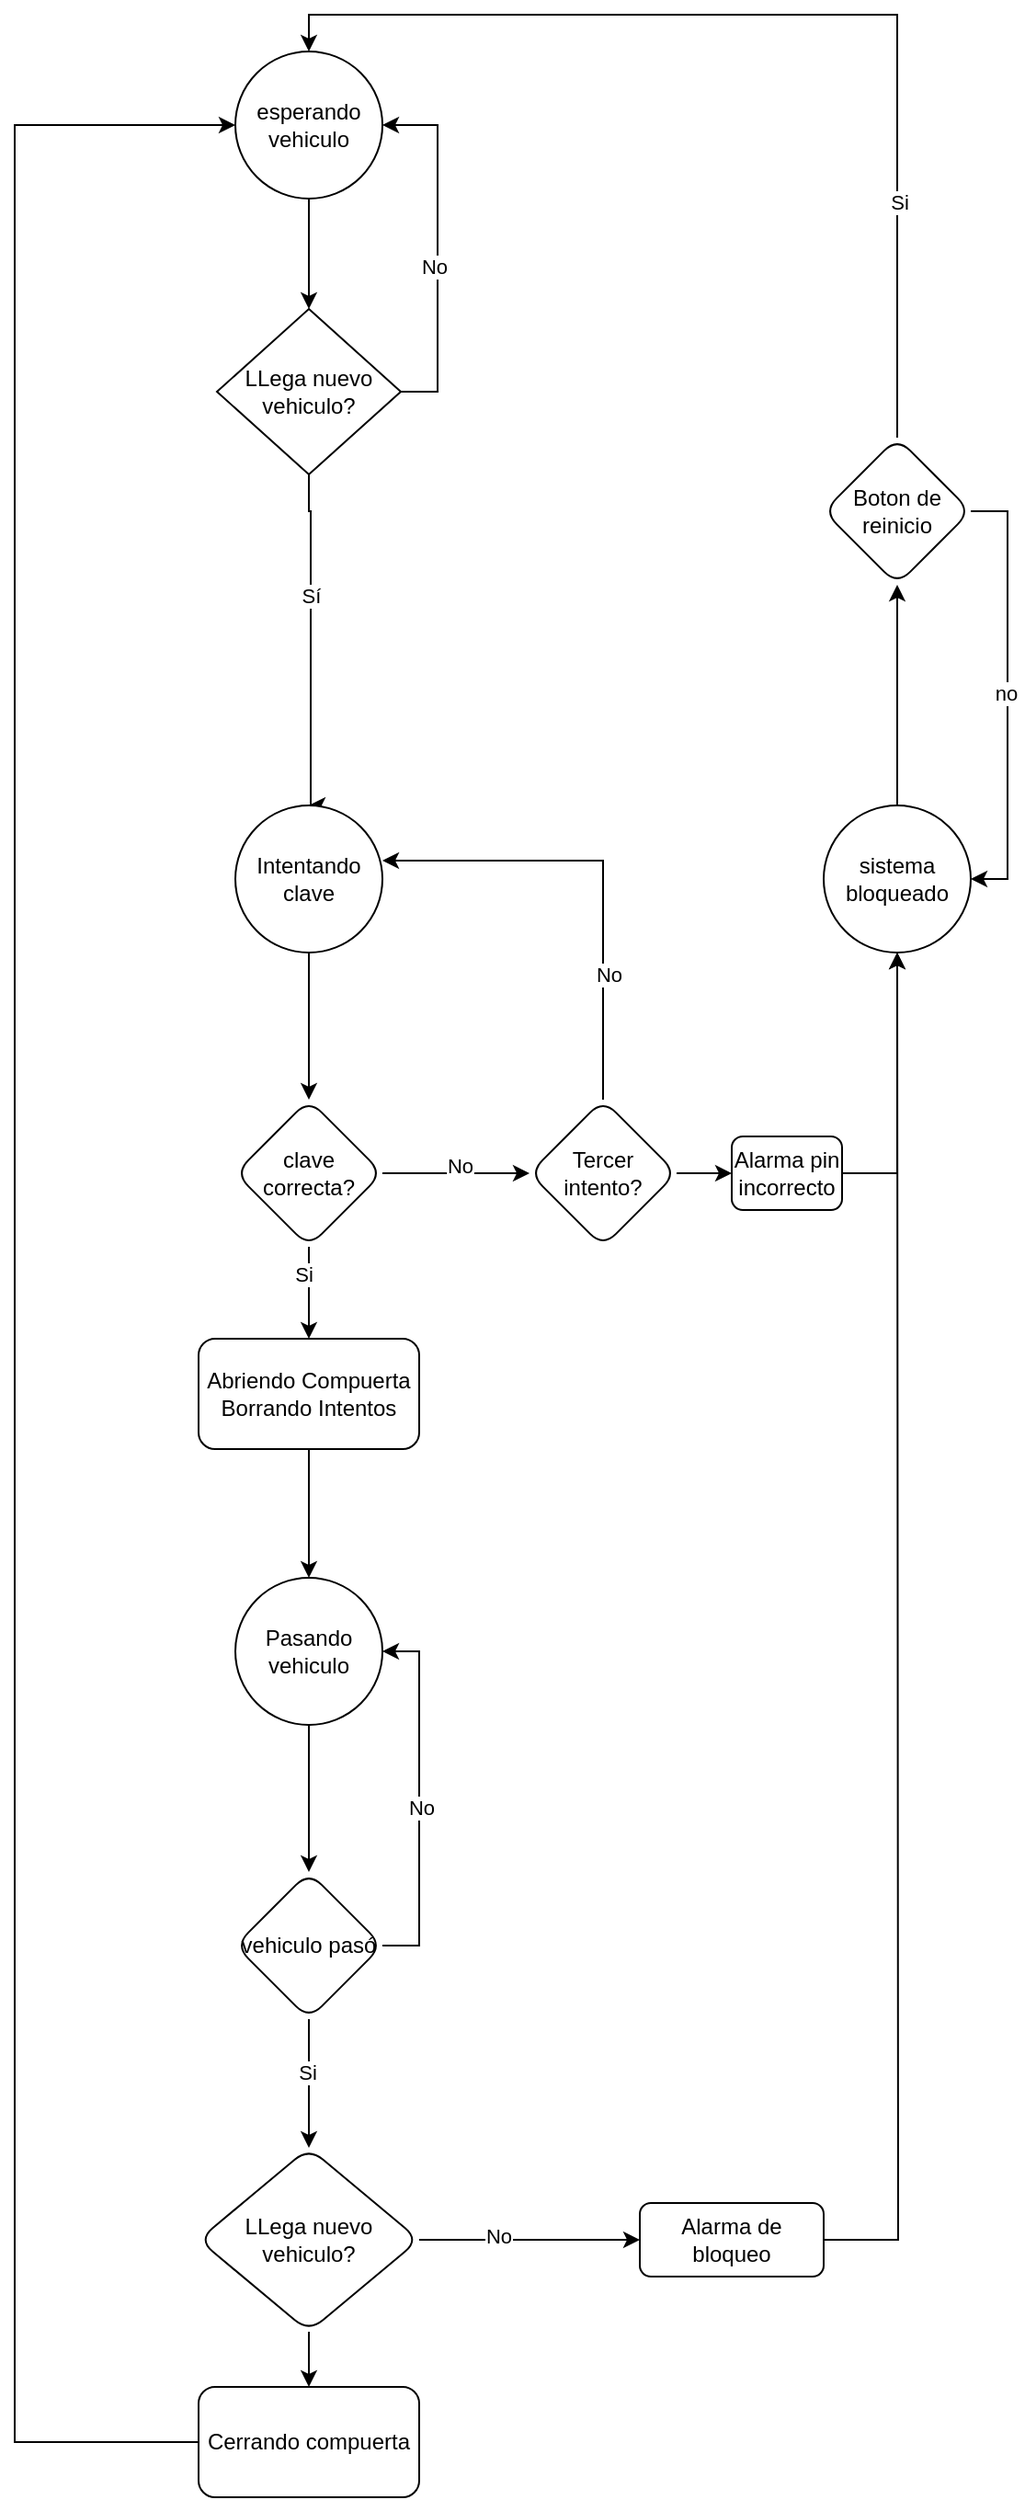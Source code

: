 <mxfile version="24.7.5">
  <diagram id="C5RBs43oDa-KdzZeNtuy" name="Page-1">
    <mxGraphModel dx="1120" dy="524" grid="1" gridSize="10" guides="1" tooltips="1" connect="1" arrows="1" fold="1" page="1" pageScale="1" pageWidth="827" pageHeight="1169" math="0" shadow="0">
      <root>
        <mxCell id="WIyWlLk6GJQsqaUBKTNV-0" />
        <mxCell id="WIyWlLk6GJQsqaUBKTNV-1" parent="WIyWlLk6GJQsqaUBKTNV-0" />
        <mxCell id="1l4I4IMkHOPnpapJfLrr-16" style="edgeStyle=orthogonalEdgeStyle;rounded=0;orthogonalLoop=1;jettySize=auto;html=1;exitX=0.5;exitY=1;exitDx=0;exitDy=0;entryX=0.5;entryY=0;entryDx=0;entryDy=0;" parent="WIyWlLk6GJQsqaUBKTNV-1" source="1l4I4IMkHOPnpapJfLrr-0" target="1l4I4IMkHOPnpapJfLrr-2" edge="1">
          <mxGeometry relative="1" as="geometry" />
        </mxCell>
        <mxCell id="1l4I4IMkHOPnpapJfLrr-0" value="esperando vehiculo" style="ellipse;whiteSpace=wrap;html=1;aspect=fixed;" parent="WIyWlLk6GJQsqaUBKTNV-1" vertex="1">
          <mxGeometry x="350" y="60" width="80" height="80" as="geometry" />
        </mxCell>
        <mxCell id="1l4I4IMkHOPnpapJfLrr-9" style="edgeStyle=orthogonalEdgeStyle;rounded=0;orthogonalLoop=1;jettySize=auto;html=1;exitX=0.5;exitY=1;exitDx=0;exitDy=0;entryX=0.5;entryY=0;entryDx=0;entryDy=0;" parent="WIyWlLk6GJQsqaUBKTNV-1" source="1l4I4IMkHOPnpapJfLrr-2" target="1l4I4IMkHOPnpapJfLrr-19" edge="1">
          <mxGeometry relative="1" as="geometry">
            <mxPoint x="390" y="340" as="targetPoint" />
            <Array as="points">
              <mxPoint x="390" y="310" />
              <mxPoint x="391" y="310" />
            </Array>
          </mxGeometry>
        </mxCell>
        <mxCell id="1l4I4IMkHOPnpapJfLrr-21" value="Sí" style="edgeLabel;html=1;align=center;verticalAlign=middle;resizable=0;points=[];" parent="1l4I4IMkHOPnpapJfLrr-9" vertex="1" connectable="0">
          <mxGeometry x="-0.267" relative="1" as="geometry">
            <mxPoint as="offset" />
          </mxGeometry>
        </mxCell>
        <mxCell id="1l4I4IMkHOPnpapJfLrr-13" style="edgeStyle=orthogonalEdgeStyle;rounded=0;orthogonalLoop=1;jettySize=auto;html=1;exitX=1;exitY=0.5;exitDx=0;exitDy=0;entryX=1;entryY=0.5;entryDx=0;entryDy=0;" parent="WIyWlLk6GJQsqaUBKTNV-1" source="1l4I4IMkHOPnpapJfLrr-2" target="1l4I4IMkHOPnpapJfLrr-0" edge="1">
          <mxGeometry relative="1" as="geometry">
            <mxPoint x="580" y="110" as="targetPoint" />
          </mxGeometry>
        </mxCell>
        <mxCell id="1l4I4IMkHOPnpapJfLrr-15" value="No" style="edgeLabel;html=1;align=center;verticalAlign=middle;resizable=0;points=[];" parent="1l4I4IMkHOPnpapJfLrr-13" vertex="1" connectable="0">
          <mxGeometry x="-0.1" y="2" relative="1" as="geometry">
            <mxPoint as="offset" />
          </mxGeometry>
        </mxCell>
        <mxCell id="1l4I4IMkHOPnpapJfLrr-2" value="LLega nuevo vehiculo?" style="rhombus;whiteSpace=wrap;html=1;" parent="WIyWlLk6GJQsqaUBKTNV-1" vertex="1">
          <mxGeometry x="340" y="200" width="100" height="90" as="geometry" />
        </mxCell>
        <mxCell id="1l4I4IMkHOPnpapJfLrr-23" value="" style="edgeStyle=orthogonalEdgeStyle;rounded=0;orthogonalLoop=1;jettySize=auto;html=1;" parent="WIyWlLk6GJQsqaUBKTNV-1" source="1l4I4IMkHOPnpapJfLrr-19" target="1l4I4IMkHOPnpapJfLrr-22" edge="1">
          <mxGeometry relative="1" as="geometry" />
        </mxCell>
        <mxCell id="1l4I4IMkHOPnpapJfLrr-19" value="Intentando clave" style="ellipse;whiteSpace=wrap;html=1;rounded=1;" parent="WIyWlLk6GJQsqaUBKTNV-1" vertex="1">
          <mxGeometry x="350" y="470" width="80" height="80" as="geometry" />
        </mxCell>
        <mxCell id="1l4I4IMkHOPnpapJfLrr-44" value="" style="edgeStyle=orthogonalEdgeStyle;rounded=0;orthogonalLoop=1;jettySize=auto;html=1;" parent="WIyWlLk6GJQsqaUBKTNV-1" source="1l4I4IMkHOPnpapJfLrr-22" target="1l4I4IMkHOPnpapJfLrr-43" edge="1">
          <mxGeometry relative="1" as="geometry" />
        </mxCell>
        <mxCell id="1l4I4IMkHOPnpapJfLrr-45" value="No" style="edgeLabel;html=1;align=center;verticalAlign=middle;resizable=0;points=[];" parent="1l4I4IMkHOPnpapJfLrr-44" vertex="1" connectable="0">
          <mxGeometry x="0.05" y="4" relative="1" as="geometry">
            <mxPoint as="offset" />
          </mxGeometry>
        </mxCell>
        <mxCell id="1l4I4IMkHOPnpapJfLrr-58" value="" style="edgeStyle=orthogonalEdgeStyle;rounded=0;orthogonalLoop=1;jettySize=auto;html=1;" parent="WIyWlLk6GJQsqaUBKTNV-1" source="1l4I4IMkHOPnpapJfLrr-22" target="1l4I4IMkHOPnpapJfLrr-57" edge="1">
          <mxGeometry relative="1" as="geometry" />
        </mxCell>
        <mxCell id="1l4I4IMkHOPnpapJfLrr-59" value="Si" style="edgeLabel;html=1;align=center;verticalAlign=middle;resizable=0;points=[];" parent="1l4I4IMkHOPnpapJfLrr-58" vertex="1" connectable="0">
          <mxGeometry x="-0.4" y="-3" relative="1" as="geometry">
            <mxPoint as="offset" />
          </mxGeometry>
        </mxCell>
        <mxCell id="1l4I4IMkHOPnpapJfLrr-22" value="clave correcta?" style="rhombus;whiteSpace=wrap;html=1;rounded=1;" parent="WIyWlLk6GJQsqaUBKTNV-1" vertex="1">
          <mxGeometry x="350" y="630" width="80" height="80" as="geometry" />
        </mxCell>
        <mxCell id="1l4I4IMkHOPnpapJfLrr-73" style="edgeStyle=orthogonalEdgeStyle;rounded=0;orthogonalLoop=1;jettySize=auto;html=1;exitX=0.5;exitY=0;exitDx=0;exitDy=0;entryX=0.5;entryY=1;entryDx=0;entryDy=0;" parent="WIyWlLk6GJQsqaUBKTNV-1" source="1l4I4IMkHOPnpapJfLrr-35" target="1l4I4IMkHOPnpapJfLrr-37" edge="1">
          <mxGeometry relative="1" as="geometry" />
        </mxCell>
        <mxCell id="1l4I4IMkHOPnpapJfLrr-35" value="sistema bloqueado" style="ellipse;whiteSpace=wrap;html=1;rounded=1;" parent="WIyWlLk6GJQsqaUBKTNV-1" vertex="1">
          <mxGeometry x="670" y="470" width="80" height="80" as="geometry" />
        </mxCell>
        <mxCell id="1l4I4IMkHOPnpapJfLrr-39" style="edgeStyle=orthogonalEdgeStyle;rounded=0;orthogonalLoop=1;jettySize=auto;html=1;exitX=1;exitY=0.5;exitDx=0;exitDy=0;entryX=1;entryY=0.5;entryDx=0;entryDy=0;" parent="WIyWlLk6GJQsqaUBKTNV-1" source="1l4I4IMkHOPnpapJfLrr-37" target="1l4I4IMkHOPnpapJfLrr-35" edge="1">
          <mxGeometry relative="1" as="geometry" />
        </mxCell>
        <mxCell id="1l4I4IMkHOPnpapJfLrr-40" value="no" style="edgeLabel;html=1;align=center;verticalAlign=middle;resizable=0;points=[];" parent="1l4I4IMkHOPnpapJfLrr-39" vertex="1" connectable="0">
          <mxGeometry x="-0.01" y="-1" relative="1" as="geometry">
            <mxPoint as="offset" />
          </mxGeometry>
        </mxCell>
        <mxCell id="1l4I4IMkHOPnpapJfLrr-41" style="edgeStyle=orthogonalEdgeStyle;rounded=0;orthogonalLoop=1;jettySize=auto;html=1;exitX=0.5;exitY=0;exitDx=0;exitDy=0;entryX=0.5;entryY=0;entryDx=0;entryDy=0;" parent="WIyWlLk6GJQsqaUBKTNV-1" source="1l4I4IMkHOPnpapJfLrr-37" target="1l4I4IMkHOPnpapJfLrr-0" edge="1">
          <mxGeometry relative="1" as="geometry" />
        </mxCell>
        <mxCell id="1l4I4IMkHOPnpapJfLrr-42" value="Si" style="edgeLabel;html=1;align=center;verticalAlign=middle;resizable=0;points=[];" parent="1l4I4IMkHOPnpapJfLrr-41" vertex="1" connectable="0">
          <mxGeometry x="-0.551" y="-1" relative="1" as="geometry">
            <mxPoint as="offset" />
          </mxGeometry>
        </mxCell>
        <mxCell id="1l4I4IMkHOPnpapJfLrr-37" value="Boton de reinicio" style="rhombus;whiteSpace=wrap;html=1;rounded=1;" parent="WIyWlLk6GJQsqaUBKTNV-1" vertex="1">
          <mxGeometry x="670" y="270" width="80" height="80" as="geometry" />
        </mxCell>
        <mxCell id="1l4I4IMkHOPnpapJfLrr-76" value="" style="edgeStyle=orthogonalEdgeStyle;rounded=0;orthogonalLoop=1;jettySize=auto;html=1;" parent="WIyWlLk6GJQsqaUBKTNV-1" source="1l4I4IMkHOPnpapJfLrr-43" target="1l4I4IMkHOPnpapJfLrr-75" edge="1">
          <mxGeometry relative="1" as="geometry" />
        </mxCell>
        <mxCell id="1l4I4IMkHOPnpapJfLrr-43" value="Tercer intento?" style="rhombus;whiteSpace=wrap;html=1;rounded=1;" parent="WIyWlLk6GJQsqaUBKTNV-1" vertex="1">
          <mxGeometry x="510" y="630" width="80" height="80" as="geometry" />
        </mxCell>
        <mxCell id="1l4I4IMkHOPnpapJfLrr-46" style="edgeStyle=orthogonalEdgeStyle;rounded=0;orthogonalLoop=1;jettySize=auto;html=1;exitX=0.5;exitY=0;exitDx=0;exitDy=0;entryX=1;entryY=0.375;entryDx=0;entryDy=0;entryPerimeter=0;" parent="WIyWlLk6GJQsqaUBKTNV-1" source="1l4I4IMkHOPnpapJfLrr-43" target="1l4I4IMkHOPnpapJfLrr-19" edge="1">
          <mxGeometry relative="1" as="geometry" />
        </mxCell>
        <mxCell id="1l4I4IMkHOPnpapJfLrr-47" value="No" style="edgeLabel;html=1;align=center;verticalAlign=middle;resizable=0;points=[];" parent="1l4I4IMkHOPnpapJfLrr-46" vertex="1" connectable="0">
          <mxGeometry x="-0.456" y="-3" relative="1" as="geometry">
            <mxPoint as="offset" />
          </mxGeometry>
        </mxCell>
        <mxCell id="1l4I4IMkHOPnpapJfLrr-61" value="" style="edgeStyle=orthogonalEdgeStyle;rounded=0;orthogonalLoop=1;jettySize=auto;html=1;" parent="WIyWlLk6GJQsqaUBKTNV-1" source="1l4I4IMkHOPnpapJfLrr-57" target="1l4I4IMkHOPnpapJfLrr-60" edge="1">
          <mxGeometry relative="1" as="geometry" />
        </mxCell>
        <mxCell id="1l4I4IMkHOPnpapJfLrr-57" value="Abriendo Compuerta&lt;div&gt;Borrando Intentos&lt;/div&gt;" style="whiteSpace=wrap;html=1;rounded=1;" parent="WIyWlLk6GJQsqaUBKTNV-1" vertex="1">
          <mxGeometry x="330" y="760" width="120" height="60" as="geometry" />
        </mxCell>
        <mxCell id="1l4I4IMkHOPnpapJfLrr-63" value="" style="edgeStyle=orthogonalEdgeStyle;rounded=0;orthogonalLoop=1;jettySize=auto;html=1;" parent="WIyWlLk6GJQsqaUBKTNV-1" source="1l4I4IMkHOPnpapJfLrr-60" target="1l4I4IMkHOPnpapJfLrr-62" edge="1">
          <mxGeometry relative="1" as="geometry" />
        </mxCell>
        <mxCell id="1l4I4IMkHOPnpapJfLrr-60" value="Pasando vehiculo" style="ellipse;whiteSpace=wrap;html=1;rounded=1;" parent="WIyWlLk6GJQsqaUBKTNV-1" vertex="1">
          <mxGeometry x="350" y="890" width="80" height="80" as="geometry" />
        </mxCell>
        <mxCell id="1l4I4IMkHOPnpapJfLrr-67" style="edgeStyle=orthogonalEdgeStyle;rounded=0;orthogonalLoop=1;jettySize=auto;html=1;exitX=1;exitY=0.5;exitDx=0;exitDy=0;entryX=1;entryY=0.5;entryDx=0;entryDy=0;" parent="WIyWlLk6GJQsqaUBKTNV-1" source="1l4I4IMkHOPnpapJfLrr-62" target="1l4I4IMkHOPnpapJfLrr-60" edge="1">
          <mxGeometry relative="1" as="geometry" />
        </mxCell>
        <mxCell id="1l4I4IMkHOPnpapJfLrr-68" value="No" style="edgeLabel;html=1;align=center;verticalAlign=middle;resizable=0;points=[];" parent="1l4I4IMkHOPnpapJfLrr-67" vertex="1" connectable="0">
          <mxGeometry x="-0.05" y="-1" relative="1" as="geometry">
            <mxPoint as="offset" />
          </mxGeometry>
        </mxCell>
        <mxCell id="1l4I4IMkHOPnpapJfLrr-71" value="" style="edgeStyle=orthogonalEdgeStyle;rounded=0;orthogonalLoop=1;jettySize=auto;html=1;" parent="WIyWlLk6GJQsqaUBKTNV-1" source="1l4I4IMkHOPnpapJfLrr-62" target="1l4I4IMkHOPnpapJfLrr-70" edge="1">
          <mxGeometry relative="1" as="geometry" />
        </mxCell>
        <mxCell id="1l4I4IMkHOPnpapJfLrr-72" value="Si" style="edgeLabel;html=1;align=center;verticalAlign=middle;resizable=0;points=[];" parent="1l4I4IMkHOPnpapJfLrr-71" vertex="1" connectable="0">
          <mxGeometry x="-0.175" y="-1" relative="1" as="geometry">
            <mxPoint as="offset" />
          </mxGeometry>
        </mxCell>
        <mxCell id="1l4I4IMkHOPnpapJfLrr-62" value="vehiculo pasó" style="rhombus;whiteSpace=wrap;html=1;rounded=1;" parent="WIyWlLk6GJQsqaUBKTNV-1" vertex="1">
          <mxGeometry x="350" y="1050" width="80" height="80" as="geometry" />
        </mxCell>
        <mxCell id="1l4I4IMkHOPnpapJfLrr-82" value="" style="edgeStyle=orthogonalEdgeStyle;rounded=0;orthogonalLoop=1;jettySize=auto;html=1;" parent="WIyWlLk6GJQsqaUBKTNV-1" source="1l4I4IMkHOPnpapJfLrr-70" target="1l4I4IMkHOPnpapJfLrr-81" edge="1">
          <mxGeometry relative="1" as="geometry" />
        </mxCell>
        <mxCell id="1l4I4IMkHOPnpapJfLrr-84" value="No" style="edgeLabel;html=1;align=center;verticalAlign=middle;resizable=0;points=[];" parent="1l4I4IMkHOPnpapJfLrr-82" vertex="1" connectable="0">
          <mxGeometry x="-0.286" y="2" relative="1" as="geometry">
            <mxPoint as="offset" />
          </mxGeometry>
        </mxCell>
        <mxCell id="1l4I4IMkHOPnpapJfLrr-86" value="" style="edgeStyle=orthogonalEdgeStyle;rounded=0;orthogonalLoop=1;jettySize=auto;html=1;" parent="WIyWlLk6GJQsqaUBKTNV-1" source="1l4I4IMkHOPnpapJfLrr-70" target="1l4I4IMkHOPnpapJfLrr-85" edge="1">
          <mxGeometry relative="1" as="geometry" />
        </mxCell>
        <mxCell id="1l4I4IMkHOPnpapJfLrr-70" value="LLega nuevo vehiculo?" style="rhombus;whiteSpace=wrap;html=1;rounded=1;" parent="WIyWlLk6GJQsqaUBKTNV-1" vertex="1">
          <mxGeometry x="330" y="1200" width="120" height="100" as="geometry" />
        </mxCell>
        <mxCell id="1l4I4IMkHOPnpapJfLrr-77" style="edgeStyle=orthogonalEdgeStyle;rounded=0;orthogonalLoop=1;jettySize=auto;html=1;exitX=1;exitY=0.5;exitDx=0;exitDy=0;entryX=0.5;entryY=1;entryDx=0;entryDy=0;" parent="WIyWlLk6GJQsqaUBKTNV-1" source="1l4I4IMkHOPnpapJfLrr-75" target="1l4I4IMkHOPnpapJfLrr-35" edge="1">
          <mxGeometry relative="1" as="geometry" />
        </mxCell>
        <mxCell id="1l4I4IMkHOPnpapJfLrr-75" value="Alarma pin incorrecto" style="whiteSpace=wrap;html=1;rounded=1;" parent="WIyWlLk6GJQsqaUBKTNV-1" vertex="1">
          <mxGeometry x="620" y="650" width="60" height="40" as="geometry" />
        </mxCell>
        <mxCell id="1l4I4IMkHOPnpapJfLrr-83" style="edgeStyle=orthogonalEdgeStyle;rounded=0;orthogonalLoop=1;jettySize=auto;html=1;" parent="WIyWlLk6GJQsqaUBKTNV-1" source="1l4I4IMkHOPnpapJfLrr-81" edge="1">
          <mxGeometry relative="1" as="geometry">
            <mxPoint x="710" y="550" as="targetPoint" />
          </mxGeometry>
        </mxCell>
        <mxCell id="1l4I4IMkHOPnpapJfLrr-81" value="Alarma de bloqueo" style="whiteSpace=wrap;html=1;rounded=1;" parent="WIyWlLk6GJQsqaUBKTNV-1" vertex="1">
          <mxGeometry x="570" y="1230" width="100" height="40" as="geometry" />
        </mxCell>
        <mxCell id="1l4I4IMkHOPnpapJfLrr-88" style="edgeStyle=orthogonalEdgeStyle;rounded=0;orthogonalLoop=1;jettySize=auto;html=1;entryX=0;entryY=0.5;entryDx=0;entryDy=0;" parent="WIyWlLk6GJQsqaUBKTNV-1" source="1l4I4IMkHOPnpapJfLrr-85" target="1l4I4IMkHOPnpapJfLrr-0" edge="1">
          <mxGeometry relative="1" as="geometry">
            <Array as="points">
              <mxPoint x="230" y="1360" />
              <mxPoint x="230" y="100" />
            </Array>
          </mxGeometry>
        </mxCell>
        <mxCell id="1l4I4IMkHOPnpapJfLrr-85" value="Cerrando compuerta" style="whiteSpace=wrap;html=1;rounded=1;" parent="WIyWlLk6GJQsqaUBKTNV-1" vertex="1">
          <mxGeometry x="330" y="1330" width="120" height="60" as="geometry" />
        </mxCell>
      </root>
    </mxGraphModel>
  </diagram>
</mxfile>
